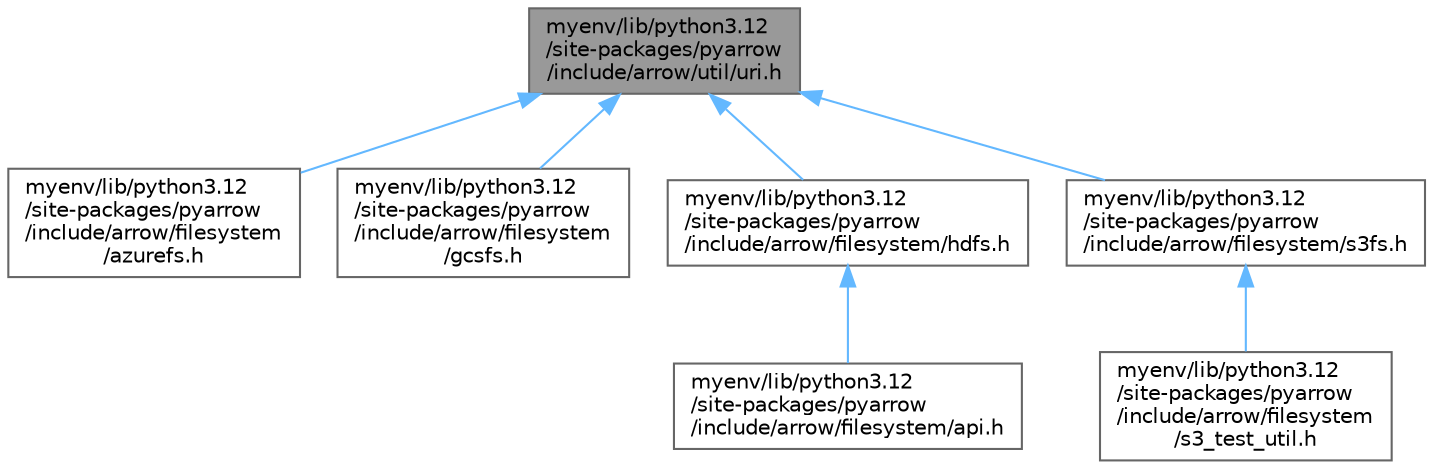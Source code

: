 digraph "myenv/lib/python3.12/site-packages/pyarrow/include/arrow/util/uri.h"
{
 // LATEX_PDF_SIZE
  bgcolor="transparent";
  edge [fontname=Helvetica,fontsize=10,labelfontname=Helvetica,labelfontsize=10];
  node [fontname=Helvetica,fontsize=10,shape=box,height=0.2,width=0.4];
  Node1 [id="Node000001",label="myenv/lib/python3.12\l/site-packages/pyarrow\l/include/arrow/util/uri.h",height=0.2,width=0.4,color="gray40", fillcolor="grey60", style="filled", fontcolor="black",tooltip=" "];
  Node1 -> Node2 [id="edge1_Node000001_Node000002",dir="back",color="steelblue1",style="solid",tooltip=" "];
  Node2 [id="Node000002",label="myenv/lib/python3.12\l/site-packages/pyarrow\l/include/arrow/filesystem\l/azurefs.h",height=0.2,width=0.4,color="grey40", fillcolor="white", style="filled",URL="$azurefs_8h.html",tooltip=" "];
  Node1 -> Node3 [id="edge2_Node000001_Node000003",dir="back",color="steelblue1",style="solid",tooltip=" "];
  Node3 [id="Node000003",label="myenv/lib/python3.12\l/site-packages/pyarrow\l/include/arrow/filesystem\l/gcsfs.h",height=0.2,width=0.4,color="grey40", fillcolor="white", style="filled",URL="$gcsfs_8h.html",tooltip=" "];
  Node1 -> Node4 [id="edge3_Node000001_Node000004",dir="back",color="steelblue1",style="solid",tooltip=" "];
  Node4 [id="Node000004",label="myenv/lib/python3.12\l/site-packages/pyarrow\l/include/arrow/filesystem/hdfs.h",height=0.2,width=0.4,color="grey40", fillcolor="white", style="filled",URL="$filesystem_2hdfs_8h.html",tooltip=" "];
  Node4 -> Node5 [id="edge4_Node000004_Node000005",dir="back",color="steelblue1",style="solid",tooltip=" "];
  Node5 [id="Node000005",label="myenv/lib/python3.12\l/site-packages/pyarrow\l/include/arrow/filesystem/api.h",height=0.2,width=0.4,color="grey40", fillcolor="white", style="filled",URL="$include_2arrow_2filesystem_2api_8h.html",tooltip=" "];
  Node1 -> Node6 [id="edge5_Node000001_Node000006",dir="back",color="steelblue1",style="solid",tooltip=" "];
  Node6 [id="Node000006",label="myenv/lib/python3.12\l/site-packages/pyarrow\l/include/arrow/filesystem/s3fs.h",height=0.2,width=0.4,color="grey40", fillcolor="white", style="filled",URL="$s3fs_8h.html",tooltip=" "];
  Node6 -> Node7 [id="edge6_Node000006_Node000007",dir="back",color="steelblue1",style="solid",tooltip=" "];
  Node7 [id="Node000007",label="myenv/lib/python3.12\l/site-packages/pyarrow\l/include/arrow/filesystem\l/s3_test_util.h",height=0.2,width=0.4,color="grey40", fillcolor="white", style="filled",URL="$s3__test__util_8h.html",tooltip=" "];
}
